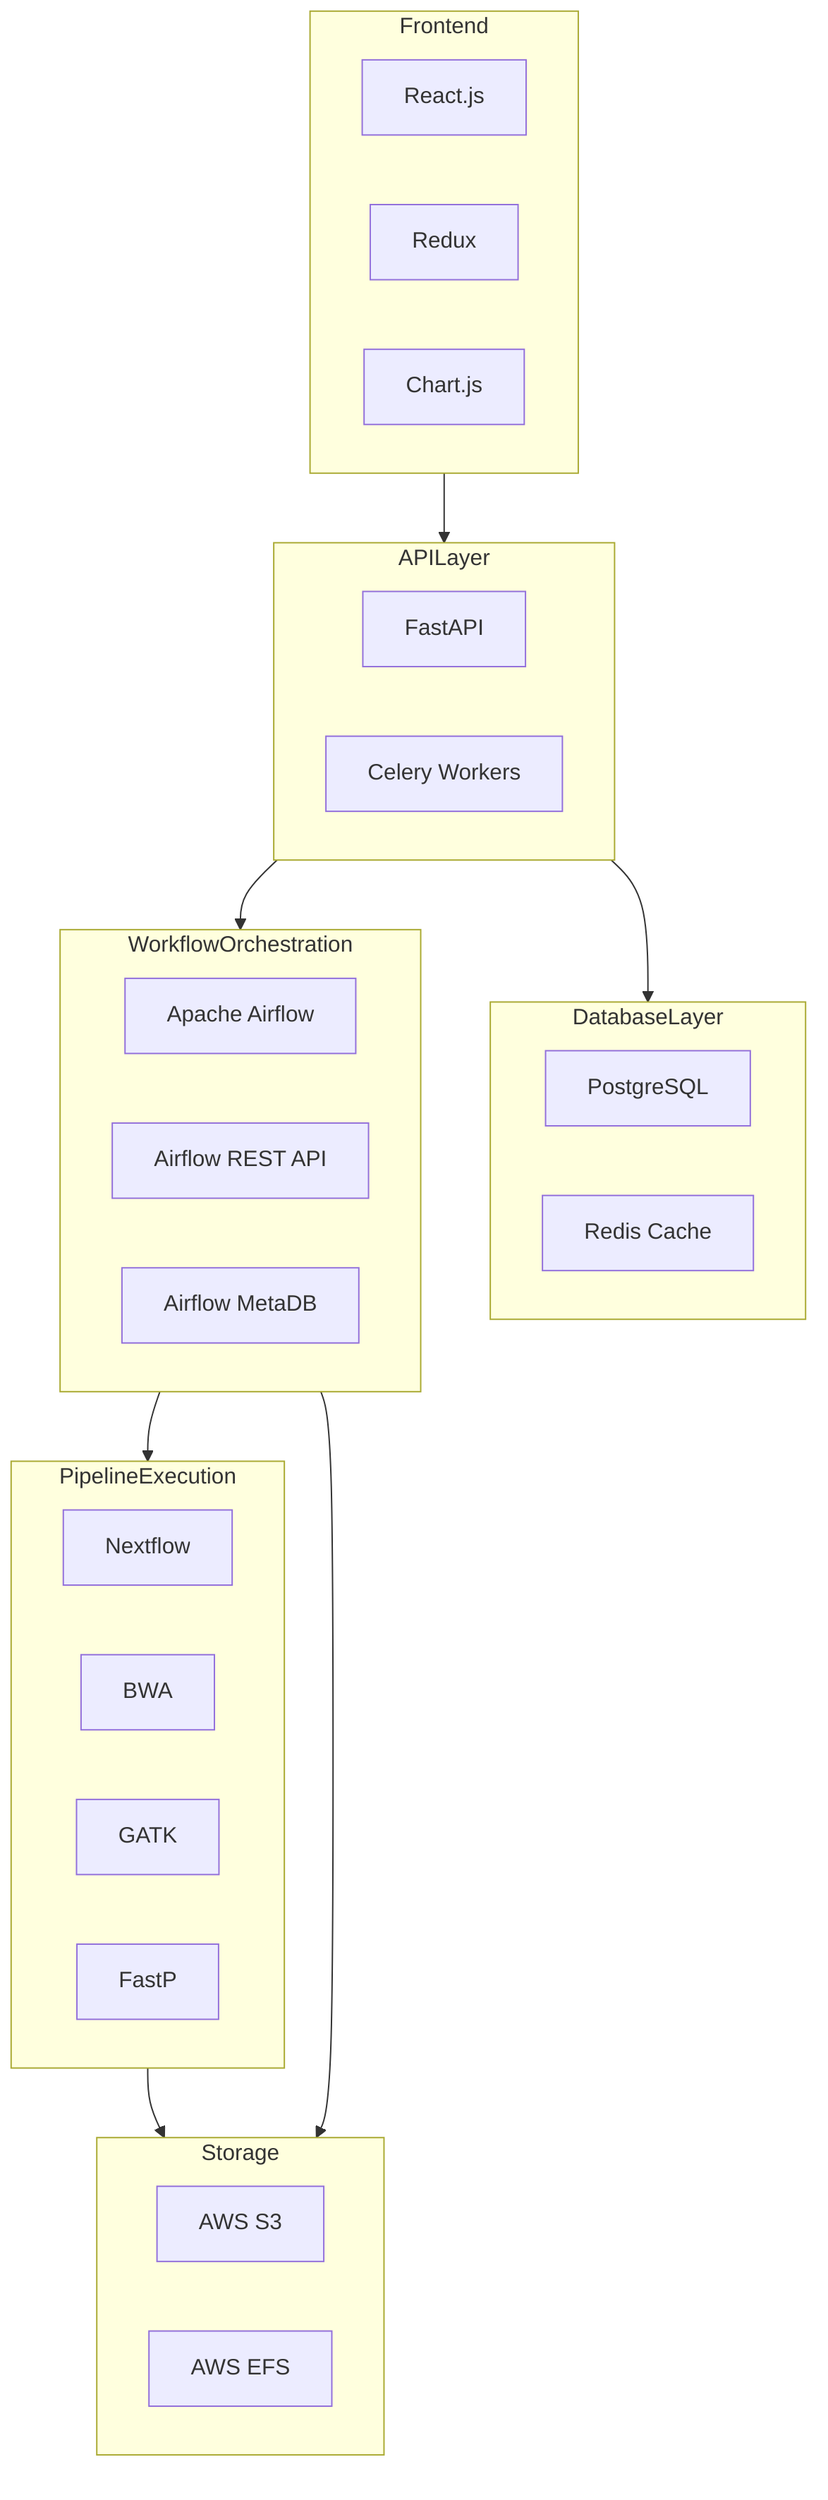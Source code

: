 graph TD
    subgraph Frontend
        React["React.js"]
        Redux["Redux"]
        Chart["Chart.js"]
    end

    subgraph APILayer
        FastAPI["FastAPI"]
        Celery["Celery Workers"]
    end

    subgraph DatabaseLayer
        PostgreSQL["PostgreSQL"]
        Redis["Redis Cache"]
    end

    subgraph WorkflowOrchestration
        Airflow["Apache Airflow"]
        AirflowAPI["Airflow REST API"]
        AirflowDB["Airflow MetaDB"]
    end

    subgraph PipelineExecution
        Nextflow["Nextflow"]
        BWA["BWA"]
        GATK["GATK"]
        FastP["FastP"]
    end

    subgraph Storage
        S3["AWS S3"]
        EFS["AWS EFS"]
    end

    Frontend --> APILayer
    APILayer --> DatabaseLayer
    APILayer --> WorkflowOrchestration
    WorkflowOrchestration --> PipelineExecution
    PipelineExecution --> Storage
    WorkflowOrchestration --> Storage